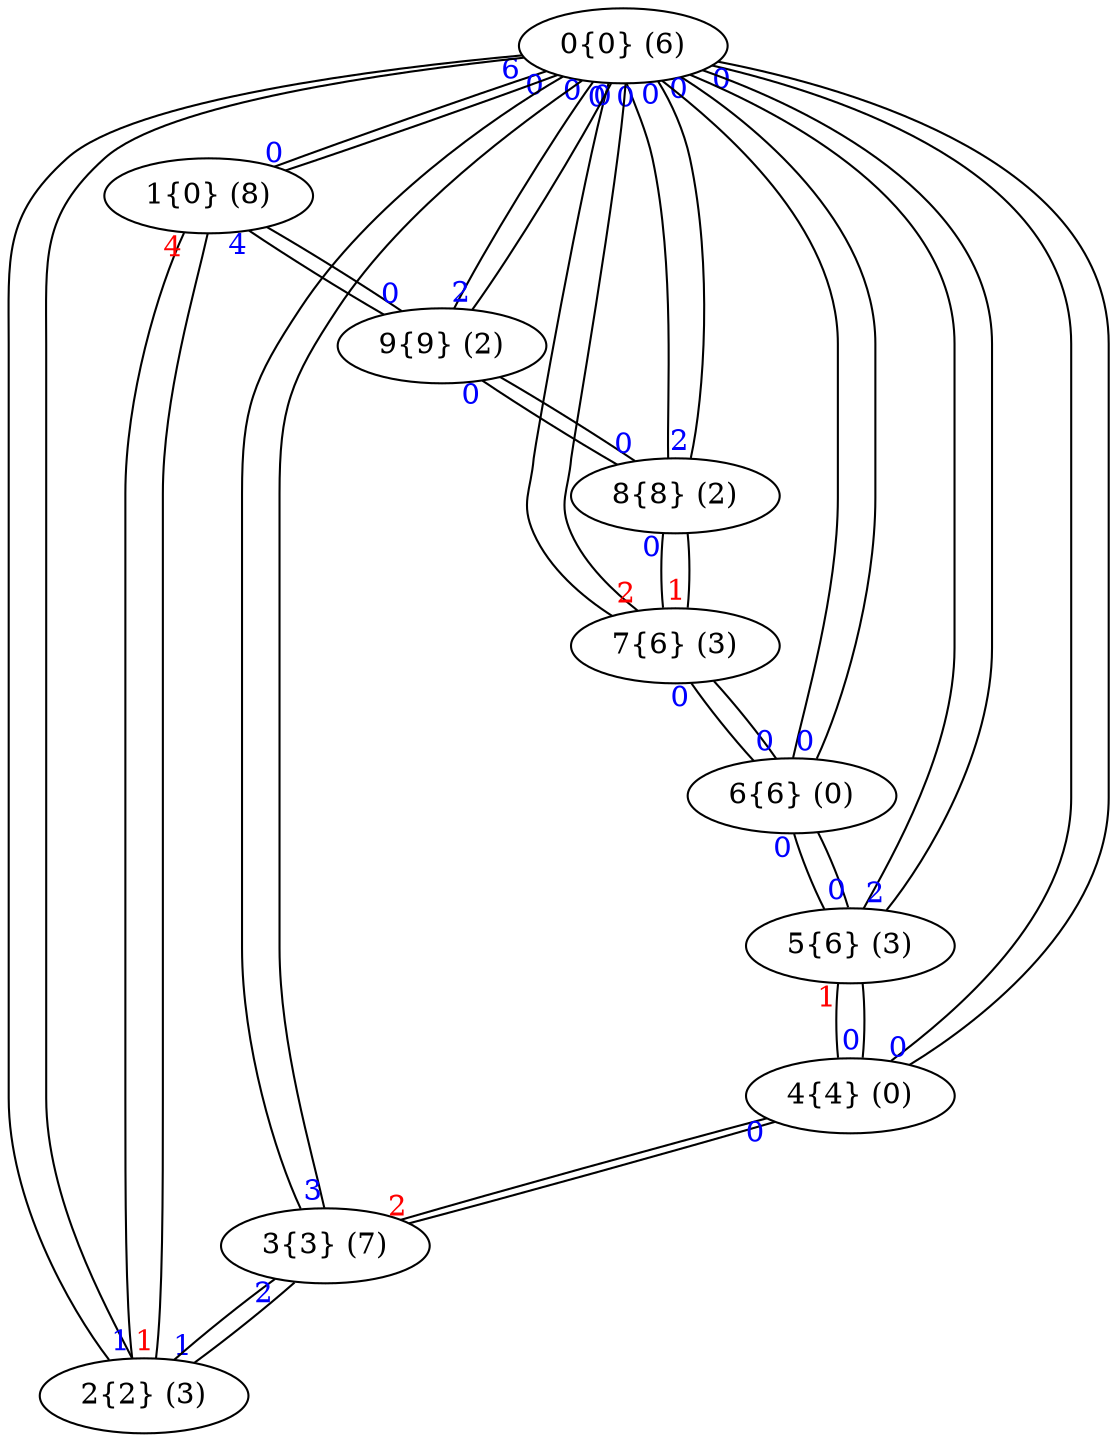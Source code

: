 graph G {
	0 [label = "0{0} (6)"]
		0 -- 1 [taillabel = "0" fontcolor = "blue"]
		0 -- 2 [taillabel = "6" fontcolor = "blue"]
		0 -- 3 [taillabel = "0" fontcolor = "blue"]
		0 -- 4 [taillabel = "0" fontcolor = "blue"]
		0 -- 5 [taillabel = "0" fontcolor = "blue"]
		0 -- 6 [taillabel = "0" fontcolor = "blue"]
		0 -- 7 [taillabel = "0" fontcolor = "blue"]
		0 -- 8 [taillabel = "0" fontcolor = "blue"]
		0 -- 9 [taillabel = "0" fontcolor = "blue"]
	1 [label = "1{0} (8)"]
		1 -- 0 [taillabel = "0" fontcolor = "blue"]
		1 -- 2 [taillabel = "4" fontcolor = "red"]
		1 -- 9 [taillabel = "4" fontcolor = "blue"]
	2 [label = "2{2} (3)"]
		2 -- 0 [taillabel = "1" fontcolor = "blue"]
		2 -- 1 [taillabel = "1" fontcolor = "red"]
		2 -- 3 [taillabel = "1" fontcolor = "blue"]
	3 [label = "3{3} (7)"]
		3 -- 0 [taillabel = "3" fontcolor = "blue"]
		3 -- 2 [taillabel = "2" fontcolor = "blue"]
		3 -- 4 [taillabel = "2" fontcolor = "red"]
	4 [label = "4{4} (0)"]
		4 -- 0 [taillabel = "0" fontcolor = "blue"]
		4 -- 3 [taillabel = "0" fontcolor = "blue"]
		4 -- 5 [taillabel = "0" fontcolor = "blue"]
	5 [label = "5{6} (3)"]
		5 -- 0 [taillabel = "2" fontcolor = "blue"]
		5 -- 4 [taillabel = "1" fontcolor = "red"]
		5 -- 6 [taillabel = "0" fontcolor = "blue"]
	6 [label = "6{6} (0)"]
		6 -- 0 [taillabel = "0" fontcolor = "blue"]
		6 -- 5 [taillabel = "0" fontcolor = "blue"]
		6 -- 7 [taillabel = "0" fontcolor = "blue"]
	7 [label = "7{6} (3)"]
		7 -- 0 [taillabel = "2" fontcolor = "red"]
		7 -- 6 [taillabel = "0" fontcolor = "blue"]
		7 -- 8 [taillabel = "1" fontcolor = "red"]
	8 [label = "8{8} (2)"]
		8 -- 0 [taillabel = "2" fontcolor = "blue"]
		8 -- 7 [taillabel = "0" fontcolor = "blue"]
		8 -- 9 [taillabel = "0" fontcolor = "blue"]
	9 [label = "9{9} (2)"]
		9 -- 0 [taillabel = "2" fontcolor = "blue"]
		9 -- 1 [taillabel = "0" fontcolor = "blue"]
		9 -- 8 [taillabel = "0" fontcolor = "blue"]
	sep = 1
	overlap = false
	splines = true
}
